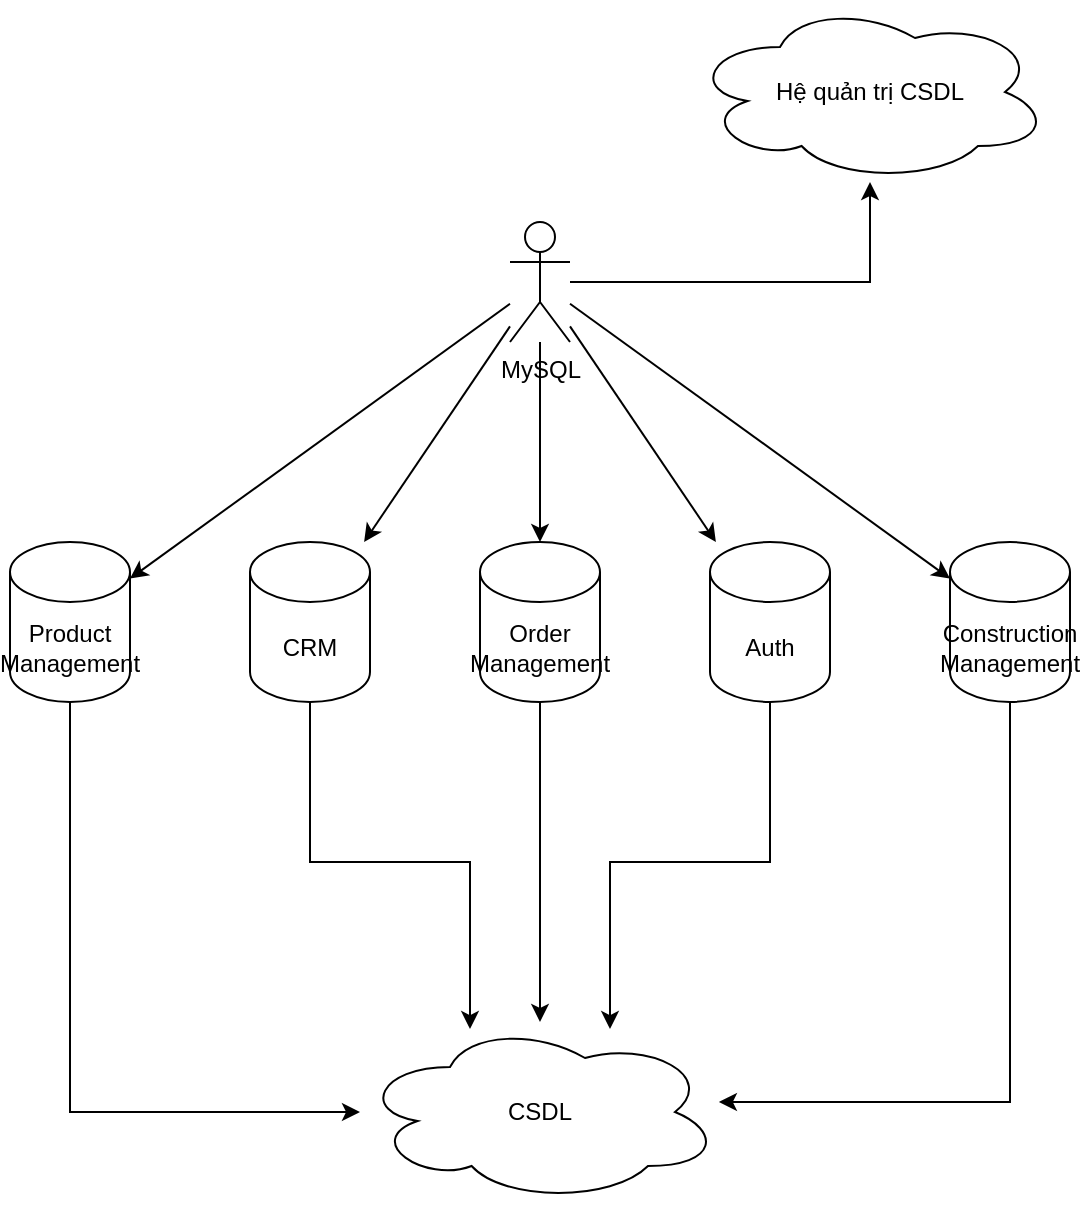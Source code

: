 <mxfile version="24.0.4" type="device" pages="4">
  <diagram name="RDBMS - DB" id="8rVbhjOS5cfqYACk7V6f">
    <mxGraphModel dx="1235" dy="740" grid="1" gridSize="10" guides="1" tooltips="1" connect="1" arrows="1" fold="1" page="1" pageScale="1" pageWidth="850" pageHeight="1100" math="0" shadow="0">
      <root>
        <mxCell id="0" />
        <mxCell id="1" parent="0" />
        <mxCell id="fQ-Uy6rckmEaCQ4aLtFo-21" style="edgeStyle=orthogonalEdgeStyle;rounded=0;orthogonalLoop=1;jettySize=auto;html=1;" edge="1" parent="1" source="fQ-Uy6rckmEaCQ4aLtFo-1" target="fQ-Uy6rckmEaCQ4aLtFo-20">
          <mxGeometry relative="1" as="geometry" />
        </mxCell>
        <mxCell id="fQ-Uy6rckmEaCQ4aLtFo-1" value="MySQL" style="shape=umlActor;verticalLabelPosition=bottom;verticalAlign=top;html=1;outlineConnect=0;" vertex="1" parent="1">
          <mxGeometry x="380" y="180" width="30" height="60" as="geometry" />
        </mxCell>
        <mxCell id="fQ-Uy6rckmEaCQ4aLtFo-25" style="edgeStyle=orthogonalEdgeStyle;rounded=0;orthogonalLoop=1;jettySize=auto;html=1;" edge="1" parent="1" source="fQ-Uy6rckmEaCQ4aLtFo-2" target="fQ-Uy6rckmEaCQ4aLtFo-22">
          <mxGeometry relative="1" as="geometry">
            <Array as="points">
              <mxPoint x="160" y="625" />
            </Array>
          </mxGeometry>
        </mxCell>
        <mxCell id="fQ-Uy6rckmEaCQ4aLtFo-2" value="Product&lt;div&gt;Management&lt;/div&gt;" style="shape=cylinder3;whiteSpace=wrap;html=1;boundedLbl=1;backgroundOutline=1;size=15;" vertex="1" parent="1">
          <mxGeometry x="130" y="340" width="60" height="80" as="geometry" />
        </mxCell>
        <mxCell id="fQ-Uy6rckmEaCQ4aLtFo-26" style="edgeStyle=orthogonalEdgeStyle;rounded=0;orthogonalLoop=1;jettySize=auto;html=1;" edge="1" parent="1" source="fQ-Uy6rckmEaCQ4aLtFo-3" target="fQ-Uy6rckmEaCQ4aLtFo-22">
          <mxGeometry relative="1" as="geometry">
            <Array as="points">
              <mxPoint x="280" y="500" />
              <mxPoint x="360" y="500" />
            </Array>
          </mxGeometry>
        </mxCell>
        <mxCell id="fQ-Uy6rckmEaCQ4aLtFo-3" value="CRM" style="shape=cylinder3;whiteSpace=wrap;html=1;boundedLbl=1;backgroundOutline=1;size=15;" vertex="1" parent="1">
          <mxGeometry x="250" y="340" width="60" height="80" as="geometry" />
        </mxCell>
        <mxCell id="fQ-Uy6rckmEaCQ4aLtFo-27" style="edgeStyle=orthogonalEdgeStyle;rounded=0;orthogonalLoop=1;jettySize=auto;html=1;" edge="1" parent="1" source="fQ-Uy6rckmEaCQ4aLtFo-4" target="fQ-Uy6rckmEaCQ4aLtFo-22">
          <mxGeometry relative="1" as="geometry" />
        </mxCell>
        <mxCell id="fQ-Uy6rckmEaCQ4aLtFo-4" value="Order&lt;div&gt;Management&lt;/div&gt;" style="shape=cylinder3;whiteSpace=wrap;html=1;boundedLbl=1;backgroundOutline=1;size=15;" vertex="1" parent="1">
          <mxGeometry x="365" y="340" width="60" height="80" as="geometry" />
        </mxCell>
        <mxCell id="fQ-Uy6rckmEaCQ4aLtFo-28" style="edgeStyle=orthogonalEdgeStyle;rounded=0;orthogonalLoop=1;jettySize=auto;html=1;" edge="1" parent="1" source="fQ-Uy6rckmEaCQ4aLtFo-5" target="fQ-Uy6rckmEaCQ4aLtFo-22">
          <mxGeometry relative="1" as="geometry">
            <Array as="points">
              <mxPoint x="510" y="500" />
              <mxPoint x="430" y="500" />
            </Array>
          </mxGeometry>
        </mxCell>
        <mxCell id="fQ-Uy6rckmEaCQ4aLtFo-5" value="Auth" style="shape=cylinder3;whiteSpace=wrap;html=1;boundedLbl=1;backgroundOutline=1;size=15;" vertex="1" parent="1">
          <mxGeometry x="480" y="340" width="60" height="80" as="geometry" />
        </mxCell>
        <mxCell id="fQ-Uy6rckmEaCQ4aLtFo-29" style="edgeStyle=orthogonalEdgeStyle;rounded=0;orthogonalLoop=1;jettySize=auto;html=1;" edge="1" parent="1" source="fQ-Uy6rckmEaCQ4aLtFo-6" target="fQ-Uy6rckmEaCQ4aLtFo-22">
          <mxGeometry relative="1" as="geometry">
            <Array as="points">
              <mxPoint x="630" y="620" />
            </Array>
          </mxGeometry>
        </mxCell>
        <mxCell id="fQ-Uy6rckmEaCQ4aLtFo-6" value="Construction&lt;div&gt;Management&lt;/div&gt;" style="shape=cylinder3;whiteSpace=wrap;html=1;boundedLbl=1;backgroundOutline=1;size=15;" vertex="1" parent="1">
          <mxGeometry x="600" y="340" width="60" height="80" as="geometry" />
        </mxCell>
        <mxCell id="fQ-Uy6rckmEaCQ4aLtFo-13" value="" style="endArrow=classic;html=1;rounded=0;" edge="1" parent="1" source="fQ-Uy6rckmEaCQ4aLtFo-1" target="fQ-Uy6rckmEaCQ4aLtFo-2">
          <mxGeometry width="50" height="50" relative="1" as="geometry">
            <mxPoint x="390" y="280" as="sourcePoint" />
            <mxPoint x="440" y="230" as="targetPoint" />
          </mxGeometry>
        </mxCell>
        <mxCell id="fQ-Uy6rckmEaCQ4aLtFo-16" value="" style="endArrow=classic;html=1;rounded=0;" edge="1" parent="1" source="fQ-Uy6rckmEaCQ4aLtFo-1" target="fQ-Uy6rckmEaCQ4aLtFo-3">
          <mxGeometry width="50" height="50" relative="1" as="geometry">
            <mxPoint x="390" y="280" as="sourcePoint" />
            <mxPoint x="440" y="230" as="targetPoint" />
          </mxGeometry>
        </mxCell>
        <mxCell id="fQ-Uy6rckmEaCQ4aLtFo-17" value="" style="endArrow=classic;html=1;rounded=0;" edge="1" parent="1" source="fQ-Uy6rckmEaCQ4aLtFo-1" target="fQ-Uy6rckmEaCQ4aLtFo-4">
          <mxGeometry width="50" height="50" relative="1" as="geometry">
            <mxPoint x="390" y="280" as="sourcePoint" />
            <mxPoint x="440" y="230" as="targetPoint" />
          </mxGeometry>
        </mxCell>
        <mxCell id="fQ-Uy6rckmEaCQ4aLtFo-18" value="" style="endArrow=classic;html=1;rounded=0;" edge="1" parent="1" source="fQ-Uy6rckmEaCQ4aLtFo-1" target="fQ-Uy6rckmEaCQ4aLtFo-5">
          <mxGeometry width="50" height="50" relative="1" as="geometry">
            <mxPoint x="390" y="280" as="sourcePoint" />
            <mxPoint x="440" y="230" as="targetPoint" />
          </mxGeometry>
        </mxCell>
        <mxCell id="fQ-Uy6rckmEaCQ4aLtFo-19" value="" style="endArrow=classic;html=1;rounded=0;" edge="1" parent="1" source="fQ-Uy6rckmEaCQ4aLtFo-1" target="fQ-Uy6rckmEaCQ4aLtFo-6">
          <mxGeometry width="50" height="50" relative="1" as="geometry">
            <mxPoint x="390" y="280" as="sourcePoint" />
            <mxPoint x="440" y="230" as="targetPoint" />
          </mxGeometry>
        </mxCell>
        <mxCell id="fQ-Uy6rckmEaCQ4aLtFo-20" value="Hệ quản trị CSDL" style="ellipse;shape=cloud;whiteSpace=wrap;html=1;" vertex="1" parent="1">
          <mxGeometry x="470" y="70" width="180" height="90" as="geometry" />
        </mxCell>
        <mxCell id="fQ-Uy6rckmEaCQ4aLtFo-22" value="CSDL" style="ellipse;shape=cloud;whiteSpace=wrap;html=1;" vertex="1" parent="1">
          <mxGeometry x="305" y="580" width="180" height="90" as="geometry" />
        </mxCell>
      </root>
    </mxGraphModel>
  </diagram>
  <diagram id="9DLHhHEX7x9VYx7h5sdu" name="DB - Tables">
    <mxGraphModel dx="1235" dy="740" grid="1" gridSize="10" guides="1" tooltips="1" connect="1" arrows="1" fold="1" page="1" pageScale="1" pageWidth="850" pageHeight="1100" math="0" shadow="0">
      <root>
        <mxCell id="0" />
        <mxCell id="1" parent="0" />
        <mxCell id="5l7OP-0AbNGDJ5w6p5Ty-7" style="edgeStyle=orthogonalEdgeStyle;rounded=0;orthogonalLoop=1;jettySize=auto;html=1;" edge="1" parent="1" source="5l7OP-0AbNGDJ5w6p5Ty-1" target="5l7OP-0AbNGDJ5w6p5Ty-6">
          <mxGeometry relative="1" as="geometry">
            <Array as="points">
              <mxPoint x="560" y="200" />
            </Array>
          </mxGeometry>
        </mxCell>
        <mxCell id="5l7OP-0AbNGDJ5w6p5Ty-1" value="CRM" style="shape=cylinder3;whiteSpace=wrap;html=1;boundedLbl=1;backgroundOutline=1;size=15;" vertex="1" parent="1">
          <mxGeometry x="390" y="160" width="60" height="80" as="geometry" />
        </mxCell>
        <mxCell id="5l7OP-0AbNGDJ5w6p5Ty-9" style="edgeStyle=orthogonalEdgeStyle;rounded=0;orthogonalLoop=1;jettySize=auto;html=1;" edge="1" parent="1" source="5l7OP-0AbNGDJ5w6p5Ty-2" target="5l7OP-0AbNGDJ5w6p5Ty-8">
          <mxGeometry relative="1" as="geometry">
            <Array as="points">
              <mxPoint x="250" y="600" />
            </Array>
          </mxGeometry>
        </mxCell>
        <mxCell id="5l7OP-0AbNGDJ5w6p5Ty-2" value="User" style="rounded=0;whiteSpace=wrap;html=1;" vertex="1" parent="1">
          <mxGeometry x="190" y="400" width="120" height="60" as="geometry" />
        </mxCell>
        <mxCell id="5l7OP-0AbNGDJ5w6p5Ty-10" style="edgeStyle=orthogonalEdgeStyle;rounded=0;orthogonalLoop=1;jettySize=auto;html=1;" edge="1" parent="1" source="5l7OP-0AbNGDJ5w6p5Ty-3" target="5l7OP-0AbNGDJ5w6p5Ty-8">
          <mxGeometry relative="1" as="geometry">
            <Array as="points">
              <mxPoint x="570" y="600" />
            </Array>
          </mxGeometry>
        </mxCell>
        <mxCell id="5l7OP-0AbNGDJ5w6p5Ty-3" value="Task" style="rounded=0;whiteSpace=wrap;html=1;" vertex="1" parent="1">
          <mxGeometry x="510" y="400" width="120" height="60" as="geometry" />
        </mxCell>
        <mxCell id="5l7OP-0AbNGDJ5w6p5Ty-4" value="" style="endArrow=classic;html=1;rounded=0;" edge="1" parent="1" source="5l7OP-0AbNGDJ5w6p5Ty-1" target="5l7OP-0AbNGDJ5w6p5Ty-2">
          <mxGeometry width="50" height="50" relative="1" as="geometry">
            <mxPoint x="420" y="210" as="sourcePoint" />
            <mxPoint x="450" y="300" as="targetPoint" />
          </mxGeometry>
        </mxCell>
        <mxCell id="5l7OP-0AbNGDJ5w6p5Ty-5" value="" style="endArrow=classic;html=1;rounded=0;" edge="1" parent="1" source="5l7OP-0AbNGDJ5w6p5Ty-1" target="5l7OP-0AbNGDJ5w6p5Ty-3">
          <mxGeometry width="50" height="50" relative="1" as="geometry">
            <mxPoint x="420" y="210" as="sourcePoint" />
            <mxPoint x="450" y="300" as="targetPoint" />
          </mxGeometry>
        </mxCell>
        <mxCell id="5l7OP-0AbNGDJ5w6p5Ty-6" value="CSDL" style="ellipse;shape=cloud;whiteSpace=wrap;html=1;" vertex="1" parent="1">
          <mxGeometry x="500" y="80" width="120" height="80" as="geometry" />
        </mxCell>
        <mxCell id="5l7OP-0AbNGDJ5w6p5Ty-8" value="Bảng" style="ellipse;shape=cloud;whiteSpace=wrap;html=1;" vertex="1" parent="1">
          <mxGeometry x="360" y="560" width="120" height="80" as="geometry" />
        </mxCell>
      </root>
    </mxGraphModel>
  </diagram>
  <diagram id="cd6M2Y5cCBnyt8pzU998" name="Tables - Columns - Rows">
    <mxGraphModel dx="1050" dy="629" grid="1" gridSize="10" guides="1" tooltips="1" connect="1" arrows="1" fold="1" page="1" pageScale="1" pageWidth="850" pageHeight="1100" math="0" shadow="0">
      <root>
        <mxCell id="0" />
        <mxCell id="1" parent="0" />
        <mxCell id="2HhWeO9Yt1zAAzTu16nd-2" value="User" style="rounded=0;whiteSpace=wrap;html=1;" vertex="1" parent="1">
          <mxGeometry x="120" y="285" width="120" height="60" as="geometry" />
        </mxCell>
        <mxCell id="2HhWeO9Yt1zAAzTu16nd-3" value="Cấu trúc bảng User" style="shape=table;startSize=30;container=1;collapsible=1;childLayout=tableLayout;fixedRows=1;rowLines=0;fontStyle=1;align=center;resizeLast=1;html=1;" vertex="1" parent="1">
          <mxGeometry x="390" y="255" width="180" height="120" as="geometry" />
        </mxCell>
        <mxCell id="2HhWeO9Yt1zAAzTu16nd-4" value="" style="shape=tableRow;horizontal=0;startSize=0;swimlaneHead=0;swimlaneBody=0;fillColor=none;collapsible=0;dropTarget=0;points=[[0,0.5],[1,0.5]];portConstraint=eastwest;top=0;left=0;right=0;bottom=1;" vertex="1" parent="2HhWeO9Yt1zAAzTu16nd-3">
          <mxGeometry y="30" width="180" height="30" as="geometry" />
        </mxCell>
        <mxCell id="2HhWeO9Yt1zAAzTu16nd-5" value="PK" style="shape=partialRectangle;connectable=0;fillColor=none;top=0;left=0;bottom=0;right=0;fontStyle=1;overflow=hidden;whiteSpace=wrap;html=1;" vertex="1" parent="2HhWeO9Yt1zAAzTu16nd-4">
          <mxGeometry width="30" height="30" as="geometry">
            <mxRectangle width="30" height="30" as="alternateBounds" />
          </mxGeometry>
        </mxCell>
        <mxCell id="2HhWeO9Yt1zAAzTu16nd-6" value="username" style="shape=partialRectangle;connectable=0;fillColor=none;top=0;left=0;bottom=0;right=0;align=left;spacingLeft=6;fontStyle=5;overflow=hidden;whiteSpace=wrap;html=1;" vertex="1" parent="2HhWeO9Yt1zAAzTu16nd-4">
          <mxGeometry x="30" width="150" height="30" as="geometry">
            <mxRectangle width="150" height="30" as="alternateBounds" />
          </mxGeometry>
        </mxCell>
        <mxCell id="2HhWeO9Yt1zAAzTu16nd-7" value="" style="shape=tableRow;horizontal=0;startSize=0;swimlaneHead=0;swimlaneBody=0;fillColor=none;collapsible=0;dropTarget=0;points=[[0,0.5],[1,0.5]];portConstraint=eastwest;top=0;left=0;right=0;bottom=0;" vertex="1" parent="2HhWeO9Yt1zAAzTu16nd-3">
          <mxGeometry y="60" width="180" height="30" as="geometry" />
        </mxCell>
        <mxCell id="2HhWeO9Yt1zAAzTu16nd-8" value="" style="shape=partialRectangle;connectable=0;fillColor=none;top=0;left=0;bottom=0;right=0;editable=1;overflow=hidden;whiteSpace=wrap;html=1;" vertex="1" parent="2HhWeO9Yt1zAAzTu16nd-7">
          <mxGeometry width="30" height="30" as="geometry">
            <mxRectangle width="30" height="30" as="alternateBounds" />
          </mxGeometry>
        </mxCell>
        <mxCell id="2HhWeO9Yt1zAAzTu16nd-9" value="password" style="shape=partialRectangle;connectable=0;fillColor=none;top=0;left=0;bottom=0;right=0;align=left;spacingLeft=6;overflow=hidden;whiteSpace=wrap;html=1;" vertex="1" parent="2HhWeO9Yt1zAAzTu16nd-7">
          <mxGeometry x="30" width="150" height="30" as="geometry">
            <mxRectangle width="150" height="30" as="alternateBounds" />
          </mxGeometry>
        </mxCell>
        <mxCell id="2HhWeO9Yt1zAAzTu16nd-10" value="" style="shape=tableRow;horizontal=0;startSize=0;swimlaneHead=0;swimlaneBody=0;fillColor=none;collapsible=0;dropTarget=0;points=[[0,0.5],[1,0.5]];portConstraint=eastwest;top=0;left=0;right=0;bottom=0;" vertex="1" parent="2HhWeO9Yt1zAAzTu16nd-3">
          <mxGeometry y="90" width="180" height="30" as="geometry" />
        </mxCell>
        <mxCell id="2HhWeO9Yt1zAAzTu16nd-11" value="" style="shape=partialRectangle;connectable=0;fillColor=none;top=0;left=0;bottom=0;right=0;editable=1;overflow=hidden;whiteSpace=wrap;html=1;" vertex="1" parent="2HhWeO9Yt1zAAzTu16nd-10">
          <mxGeometry width="30" height="30" as="geometry">
            <mxRectangle width="30" height="30" as="alternateBounds" />
          </mxGeometry>
        </mxCell>
        <mxCell id="2HhWeO9Yt1zAAzTu16nd-12" value="fullName" style="shape=partialRectangle;connectable=0;fillColor=none;top=0;left=0;bottom=0;right=0;align=left;spacingLeft=6;overflow=hidden;whiteSpace=wrap;html=1;" vertex="1" parent="2HhWeO9Yt1zAAzTu16nd-10">
          <mxGeometry x="30" width="150" height="30" as="geometry">
            <mxRectangle width="150" height="30" as="alternateBounds" />
          </mxGeometry>
        </mxCell>
        <mxCell id="2HhWeO9Yt1zAAzTu16nd-16" value="" style="endArrow=classic;html=1;rounded=0;" edge="1" parent="1" source="2HhWeO9Yt1zAAzTu16nd-2" target="2HhWeO9Yt1zAAzTu16nd-3">
          <mxGeometry width="50" height="50" relative="1" as="geometry">
            <mxPoint x="370" y="300" as="sourcePoint" />
            <mxPoint x="420" y="250" as="targetPoint" />
          </mxGeometry>
        </mxCell>
        <mxCell id="2HhWeO9Yt1zAAzTu16nd-17" value="Dữ liệu bảng User" style="shape=table;startSize=30;container=1;collapsible=0;childLayout=tableLayout;strokeColor=default;fontSize=16;" vertex="1" parent="1">
          <mxGeometry x="270" y="520" width="695" height="150" as="geometry" />
        </mxCell>
        <mxCell id="2HhWeO9Yt1zAAzTu16nd-18" value="" style="shape=tableRow;horizontal=0;startSize=0;swimlaneHead=0;swimlaneBody=0;strokeColor=inherit;top=0;left=0;bottom=0;right=0;collapsible=0;dropTarget=0;fillColor=none;points=[[0,0.5],[1,0.5]];portConstraint=eastwest;fontSize=16;fontStyle=1" vertex="1" parent="2HhWeO9Yt1zAAzTu16nd-17">
          <mxGeometry y="30" width="695" height="40" as="geometry" />
        </mxCell>
        <mxCell id="2HhWeO9Yt1zAAzTu16nd-19" value="username" style="shape=partialRectangle;html=1;whiteSpace=wrap;connectable=0;overflow=hidden;top=0;left=0;bottom=0;right=0;pointerEvents=1;fontSize=16;fontStyle=1" vertex="1" parent="2HhWeO9Yt1zAAzTu16nd-18">
          <mxGeometry width="231" height="40" as="geometry">
            <mxRectangle width="231" height="40" as="alternateBounds" />
          </mxGeometry>
        </mxCell>
        <mxCell id="2HhWeO9Yt1zAAzTu16nd-20" value="password" style="shape=partialRectangle;html=1;whiteSpace=wrap;connectable=0;overflow=hidden;top=0;left=0;bottom=0;right=0;pointerEvents=1;fontSize=16;fontStyle=1" vertex="1" parent="2HhWeO9Yt1zAAzTu16nd-18">
          <mxGeometry x="231" width="233" height="40" as="geometry">
            <mxRectangle width="233" height="40" as="alternateBounds" />
          </mxGeometry>
        </mxCell>
        <mxCell id="2HhWeO9Yt1zAAzTu16nd-21" value="fullName" style="shape=partialRectangle;html=1;whiteSpace=wrap;connectable=0;overflow=hidden;top=0;left=0;bottom=0;right=0;pointerEvents=1;fontSize=16;fontStyle=1" vertex="1" parent="2HhWeO9Yt1zAAzTu16nd-18">
          <mxGeometry x="464" width="231" height="40" as="geometry">
            <mxRectangle width="231" height="40" as="alternateBounds" />
          </mxGeometry>
        </mxCell>
        <mxCell id="2HhWeO9Yt1zAAzTu16nd-22" value="" style="shape=tableRow;horizontal=0;startSize=0;swimlaneHead=0;swimlaneBody=0;strokeColor=inherit;top=0;left=0;bottom=0;right=0;collapsible=0;dropTarget=0;fillColor=none;points=[[0,0.5],[1,0.5]];portConstraint=eastwest;fontSize=16;" vertex="1" parent="2HhWeO9Yt1zAAzTu16nd-17">
          <mxGeometry y="70" width="695" height="40" as="geometry" />
        </mxCell>
        <mxCell id="2HhWeO9Yt1zAAzTu16nd-23" value="lequochai" style="shape=partialRectangle;html=1;whiteSpace=wrap;connectable=0;strokeColor=inherit;overflow=hidden;fillColor=none;top=0;left=0;bottom=0;right=0;pointerEvents=1;fontSize=16;" vertex="1" parent="2HhWeO9Yt1zAAzTu16nd-22">
          <mxGeometry width="231" height="40" as="geometry">
            <mxRectangle width="231" height="40" as="alternateBounds" />
          </mxGeometry>
        </mxCell>
        <mxCell id="2HhWeO9Yt1zAAzTu16nd-24" value="123456" style="shape=partialRectangle;html=1;whiteSpace=wrap;connectable=0;strokeColor=inherit;overflow=hidden;fillColor=none;top=0;left=0;bottom=0;right=0;pointerEvents=1;fontSize=16;" vertex="1" parent="2HhWeO9Yt1zAAzTu16nd-22">
          <mxGeometry x="231" width="233" height="40" as="geometry">
            <mxRectangle width="233" height="40" as="alternateBounds" />
          </mxGeometry>
        </mxCell>
        <mxCell id="2HhWeO9Yt1zAAzTu16nd-25" value="Lê Quốc Hải" style="shape=partialRectangle;html=1;whiteSpace=wrap;connectable=0;strokeColor=inherit;overflow=hidden;fillColor=none;top=0;left=0;bottom=0;right=0;pointerEvents=1;fontSize=16;" vertex="1" parent="2HhWeO9Yt1zAAzTu16nd-22">
          <mxGeometry x="464" width="231" height="40" as="geometry">
            <mxRectangle width="231" height="40" as="alternateBounds" />
          </mxGeometry>
        </mxCell>
        <mxCell id="2HhWeO9Yt1zAAzTu16nd-26" value="" style="shape=tableRow;horizontal=0;startSize=0;swimlaneHead=0;swimlaneBody=0;strokeColor=inherit;top=0;left=0;bottom=0;right=0;collapsible=0;dropTarget=0;fillColor=none;points=[[0,0.5],[1,0.5]];portConstraint=eastwest;fontSize=16;" vertex="1" parent="2HhWeO9Yt1zAAzTu16nd-17">
          <mxGeometry y="110" width="695" height="40" as="geometry" />
        </mxCell>
        <mxCell id="2HhWeO9Yt1zAAzTu16nd-27" value="nguyenminhtri" style="shape=partialRectangle;html=1;whiteSpace=wrap;connectable=0;strokeColor=inherit;overflow=hidden;fillColor=none;top=0;left=0;bottom=0;right=0;pointerEvents=1;fontSize=16;" vertex="1" parent="2HhWeO9Yt1zAAzTu16nd-26">
          <mxGeometry width="231" height="40" as="geometry">
            <mxRectangle width="231" height="40" as="alternateBounds" />
          </mxGeometry>
        </mxCell>
        <mxCell id="2HhWeO9Yt1zAAzTu16nd-28" value="654321" style="shape=partialRectangle;html=1;whiteSpace=wrap;connectable=0;strokeColor=inherit;overflow=hidden;fillColor=none;top=0;left=0;bottom=0;right=0;pointerEvents=1;fontSize=16;" vertex="1" parent="2HhWeO9Yt1zAAzTu16nd-26">
          <mxGeometry x="231" width="233" height="40" as="geometry">
            <mxRectangle width="233" height="40" as="alternateBounds" />
          </mxGeometry>
        </mxCell>
        <mxCell id="2HhWeO9Yt1zAAzTu16nd-29" value="Nguyễn Minh Trí" style="shape=partialRectangle;html=1;whiteSpace=wrap;connectable=0;strokeColor=inherit;overflow=hidden;fillColor=none;top=0;left=0;bottom=0;right=0;pointerEvents=1;fontSize=16;" vertex="1" parent="2HhWeO9Yt1zAAzTu16nd-26">
          <mxGeometry x="464" width="231" height="40" as="geometry">
            <mxRectangle width="231" height="40" as="alternateBounds" />
          </mxGeometry>
        </mxCell>
        <mxCell id="2HhWeO9Yt1zAAzTu16nd-30" value="" style="endArrow=classic;html=1;rounded=0;" edge="1" parent="1" source="2HhWeO9Yt1zAAzTu16nd-2" target="2HhWeO9Yt1zAAzTu16nd-17">
          <mxGeometry width="50" height="50" relative="1" as="geometry">
            <mxPoint x="370" y="300" as="sourcePoint" />
            <mxPoint x="420" y="250" as="targetPoint" />
          </mxGeometry>
        </mxCell>
      </root>
    </mxGraphModel>
  </diagram>
  <diagram name="Tables - Tables" id="r3jgdLN8IgQ_PHdZNlh4">
    <mxGraphModel dx="875" dy="524" grid="1" gridSize="10" guides="1" tooltips="1" connect="1" arrows="1" fold="1" page="1" pageScale="1" pageWidth="850" pageHeight="1100" math="0" shadow="0">
      <root>
        <mxCell id="n9WI8AIEQddK2ETKG2gh-0" />
        <mxCell id="n9WI8AIEQddK2ETKG2gh-1" parent="n9WI8AIEQddK2ETKG2gh-0" />
        <mxCell id="n9WI8AIEQddK2ETKG2gh-3" value="User" style="shape=table;startSize=30;container=1;collapsible=1;childLayout=tableLayout;fixedRows=1;rowLines=0;fontStyle=1;align=center;resizeLast=1;html=1;" vertex="1" parent="n9WI8AIEQddK2ETKG2gh-1">
          <mxGeometry x="110" y="270" width="180" height="120" as="geometry" />
        </mxCell>
        <mxCell id="n9WI8AIEQddK2ETKG2gh-4" value="" style="shape=tableRow;horizontal=0;startSize=0;swimlaneHead=0;swimlaneBody=0;fillColor=none;collapsible=0;dropTarget=0;points=[[0,0.5],[1,0.5]];portConstraint=eastwest;top=0;left=0;right=0;bottom=1;" vertex="1" parent="n9WI8AIEQddK2ETKG2gh-3">
          <mxGeometry y="30" width="180" height="30" as="geometry" />
        </mxCell>
        <mxCell id="n9WI8AIEQddK2ETKG2gh-5" value="PK" style="shape=partialRectangle;connectable=0;fillColor=none;top=0;left=0;bottom=0;right=0;fontStyle=1;overflow=hidden;whiteSpace=wrap;html=1;" vertex="1" parent="n9WI8AIEQddK2ETKG2gh-4">
          <mxGeometry width="30" height="30" as="geometry">
            <mxRectangle width="30" height="30" as="alternateBounds" />
          </mxGeometry>
        </mxCell>
        <mxCell id="n9WI8AIEQddK2ETKG2gh-6" value="username" style="shape=partialRectangle;connectable=0;fillColor=none;top=0;left=0;bottom=0;right=0;align=left;spacingLeft=6;fontStyle=5;overflow=hidden;whiteSpace=wrap;html=1;" vertex="1" parent="n9WI8AIEQddK2ETKG2gh-4">
          <mxGeometry x="30" width="150" height="30" as="geometry">
            <mxRectangle width="150" height="30" as="alternateBounds" />
          </mxGeometry>
        </mxCell>
        <mxCell id="n9WI8AIEQddK2ETKG2gh-7" value="" style="shape=tableRow;horizontal=0;startSize=0;swimlaneHead=0;swimlaneBody=0;fillColor=none;collapsible=0;dropTarget=0;points=[[0,0.5],[1,0.5]];portConstraint=eastwest;top=0;left=0;right=0;bottom=0;" vertex="1" parent="n9WI8AIEQddK2ETKG2gh-3">
          <mxGeometry y="60" width="180" height="30" as="geometry" />
        </mxCell>
        <mxCell id="n9WI8AIEQddK2ETKG2gh-8" value="" style="shape=partialRectangle;connectable=0;fillColor=none;top=0;left=0;bottom=0;right=0;editable=1;overflow=hidden;whiteSpace=wrap;html=1;" vertex="1" parent="n9WI8AIEQddK2ETKG2gh-7">
          <mxGeometry width="30" height="30" as="geometry">
            <mxRectangle width="30" height="30" as="alternateBounds" />
          </mxGeometry>
        </mxCell>
        <mxCell id="n9WI8AIEQddK2ETKG2gh-9" value="password" style="shape=partialRectangle;connectable=0;fillColor=none;top=0;left=0;bottom=0;right=0;align=left;spacingLeft=6;overflow=hidden;whiteSpace=wrap;html=1;" vertex="1" parent="n9WI8AIEQddK2ETKG2gh-7">
          <mxGeometry x="30" width="150" height="30" as="geometry">
            <mxRectangle width="150" height="30" as="alternateBounds" />
          </mxGeometry>
        </mxCell>
        <mxCell id="n9WI8AIEQddK2ETKG2gh-10" value="" style="shape=tableRow;horizontal=0;startSize=0;swimlaneHead=0;swimlaneBody=0;fillColor=none;collapsible=0;dropTarget=0;points=[[0,0.5],[1,0.5]];portConstraint=eastwest;top=0;left=0;right=0;bottom=0;" vertex="1" parent="n9WI8AIEQddK2ETKG2gh-3">
          <mxGeometry y="90" width="180" height="30" as="geometry" />
        </mxCell>
        <mxCell id="n9WI8AIEQddK2ETKG2gh-11" value="" style="shape=partialRectangle;connectable=0;fillColor=none;top=0;left=0;bottom=0;right=0;editable=1;overflow=hidden;whiteSpace=wrap;html=1;" vertex="1" parent="n9WI8AIEQddK2ETKG2gh-10">
          <mxGeometry width="30" height="30" as="geometry">
            <mxRectangle width="30" height="30" as="alternateBounds" />
          </mxGeometry>
        </mxCell>
        <mxCell id="n9WI8AIEQddK2ETKG2gh-12" value="fullName" style="shape=partialRectangle;connectable=0;fillColor=none;top=0;left=0;bottom=0;right=0;align=left;spacingLeft=6;overflow=hidden;whiteSpace=wrap;html=1;" vertex="1" parent="n9WI8AIEQddK2ETKG2gh-10">
          <mxGeometry x="30" width="150" height="30" as="geometry">
            <mxRectangle width="150" height="30" as="alternateBounds" />
          </mxGeometry>
        </mxCell>
        <mxCell id="zNnkXXKSaKWc6i1-50v0-0" value="Task" style="shape=table;startSize=30;container=1;collapsible=1;childLayout=tableLayout;fixedRows=1;rowLines=0;fontStyle=1;align=center;resizeLast=1;html=1;" vertex="1" parent="n9WI8AIEQddK2ETKG2gh-1">
          <mxGeometry x="580" y="255" width="180" height="150" as="geometry" />
        </mxCell>
        <mxCell id="zNnkXXKSaKWc6i1-50v0-1" value="" style="shape=tableRow;horizontal=0;startSize=0;swimlaneHead=0;swimlaneBody=0;fillColor=none;collapsible=0;dropTarget=0;points=[[0,0.5],[1,0.5]];portConstraint=eastwest;top=0;left=0;right=0;bottom=1;" vertex="1" parent="zNnkXXKSaKWc6i1-50v0-0">
          <mxGeometry y="30" width="180" height="30" as="geometry" />
        </mxCell>
        <mxCell id="zNnkXXKSaKWc6i1-50v0-2" value="PK" style="shape=partialRectangle;connectable=0;fillColor=none;top=0;left=0;bottom=0;right=0;fontStyle=1;overflow=hidden;whiteSpace=wrap;html=1;" vertex="1" parent="zNnkXXKSaKWc6i1-50v0-1">
          <mxGeometry width="30" height="30" as="geometry">
            <mxRectangle width="30" height="30" as="alternateBounds" />
          </mxGeometry>
        </mxCell>
        <mxCell id="zNnkXXKSaKWc6i1-50v0-3" value="id" style="shape=partialRectangle;connectable=0;fillColor=none;top=0;left=0;bottom=0;right=0;align=left;spacingLeft=6;fontStyle=5;overflow=hidden;whiteSpace=wrap;html=1;" vertex="1" parent="zNnkXXKSaKWc6i1-50v0-1">
          <mxGeometry x="30" width="150" height="30" as="geometry">
            <mxRectangle width="150" height="30" as="alternateBounds" />
          </mxGeometry>
        </mxCell>
        <mxCell id="zNnkXXKSaKWc6i1-50v0-4" value="" style="shape=tableRow;horizontal=0;startSize=0;swimlaneHead=0;swimlaneBody=0;fillColor=none;collapsible=0;dropTarget=0;points=[[0,0.5],[1,0.5]];portConstraint=eastwest;top=0;left=0;right=0;bottom=0;" vertex="1" parent="zNnkXXKSaKWc6i1-50v0-0">
          <mxGeometry y="60" width="180" height="30" as="geometry" />
        </mxCell>
        <mxCell id="zNnkXXKSaKWc6i1-50v0-5" value="" style="shape=partialRectangle;connectable=0;fillColor=none;top=0;left=0;bottom=0;right=0;editable=1;overflow=hidden;whiteSpace=wrap;html=1;" vertex="1" parent="zNnkXXKSaKWc6i1-50v0-4">
          <mxGeometry width="30" height="30" as="geometry">
            <mxRectangle width="30" height="30" as="alternateBounds" />
          </mxGeometry>
        </mxCell>
        <mxCell id="zNnkXXKSaKWc6i1-50v0-6" value="title" style="shape=partialRectangle;connectable=0;fillColor=none;top=0;left=0;bottom=0;right=0;align=left;spacingLeft=6;overflow=hidden;whiteSpace=wrap;html=1;" vertex="1" parent="zNnkXXKSaKWc6i1-50v0-4">
          <mxGeometry x="30" width="150" height="30" as="geometry">
            <mxRectangle width="150" height="30" as="alternateBounds" />
          </mxGeometry>
        </mxCell>
        <mxCell id="zNnkXXKSaKWc6i1-50v0-7" value="" style="shape=tableRow;horizontal=0;startSize=0;swimlaneHead=0;swimlaneBody=0;fillColor=none;collapsible=0;dropTarget=0;points=[[0,0.5],[1,0.5]];portConstraint=eastwest;top=0;left=0;right=0;bottom=0;" vertex="1" parent="zNnkXXKSaKWc6i1-50v0-0">
          <mxGeometry y="90" width="180" height="30" as="geometry" />
        </mxCell>
        <mxCell id="zNnkXXKSaKWc6i1-50v0-8" value="" style="shape=partialRectangle;connectable=0;fillColor=none;top=0;left=0;bottom=0;right=0;editable=1;overflow=hidden;whiteSpace=wrap;html=1;" vertex="1" parent="zNnkXXKSaKWc6i1-50v0-7">
          <mxGeometry width="30" height="30" as="geometry">
            <mxRectangle width="30" height="30" as="alternateBounds" />
          </mxGeometry>
        </mxCell>
        <mxCell id="zNnkXXKSaKWc6i1-50v0-9" value="description" style="shape=partialRectangle;connectable=0;fillColor=none;top=0;left=0;bottom=0;right=0;align=left;spacingLeft=6;overflow=hidden;whiteSpace=wrap;html=1;" vertex="1" parent="zNnkXXKSaKWc6i1-50v0-7">
          <mxGeometry x="30" width="150" height="30" as="geometry">
            <mxRectangle width="150" height="30" as="alternateBounds" />
          </mxGeometry>
        </mxCell>
        <mxCell id="zNnkXXKSaKWc6i1-50v0-10" value="" style="shape=tableRow;horizontal=0;startSize=0;swimlaneHead=0;swimlaneBody=0;fillColor=none;collapsible=0;dropTarget=0;points=[[0,0.5],[1,0.5]];portConstraint=eastwest;top=0;left=0;right=0;bottom=0;" vertex="1" parent="zNnkXXKSaKWc6i1-50v0-0">
          <mxGeometry y="120" width="180" height="30" as="geometry" />
        </mxCell>
        <mxCell id="zNnkXXKSaKWc6i1-50v0-11" value="FK" style="shape=partialRectangle;connectable=0;fillColor=none;top=0;left=0;bottom=0;right=0;editable=1;overflow=hidden;whiteSpace=wrap;html=1;fontStyle=2;strokeColor=default;perimeterSpacing=0;" vertex="1" parent="zNnkXXKSaKWc6i1-50v0-10">
          <mxGeometry width="30" height="30" as="geometry">
            <mxRectangle width="30" height="30" as="alternateBounds" />
          </mxGeometry>
        </mxCell>
        <mxCell id="zNnkXXKSaKWc6i1-50v0-12" value="responsibility" style="shape=partialRectangle;connectable=0;fillColor=none;top=0;left=0;bottom=0;right=0;align=left;spacingLeft=6;overflow=hidden;whiteSpace=wrap;html=1;fontStyle=2;strokeColor=default;perimeterSpacing=0;" vertex="1" parent="zNnkXXKSaKWc6i1-50v0-10">
          <mxGeometry x="30" width="150" height="30" as="geometry">
            <mxRectangle width="150" height="30" as="alternateBounds" />
          </mxGeometry>
        </mxCell>
        <mxCell id="zNnkXXKSaKWc6i1-50v0-14" value="" style="edgeStyle=entityRelationEdgeStyle;fontSize=12;html=1;endArrow=ERoneToMany;rounded=0;exitX=1;exitY=0.5;exitDx=0;exitDy=0;entryX=0;entryY=0.5;entryDx=0;entryDy=0;" edge="1" parent="n9WI8AIEQddK2ETKG2gh-1" source="n9WI8AIEQddK2ETKG2gh-4" target="zNnkXXKSaKWc6i1-50v0-10">
          <mxGeometry width="100" height="100" relative="1" as="geometry">
            <mxPoint x="330" y="290" as="sourcePoint" />
            <mxPoint x="430" y="190" as="targetPoint" />
          </mxGeometry>
        </mxCell>
      </root>
    </mxGraphModel>
  </diagram>
</mxfile>
